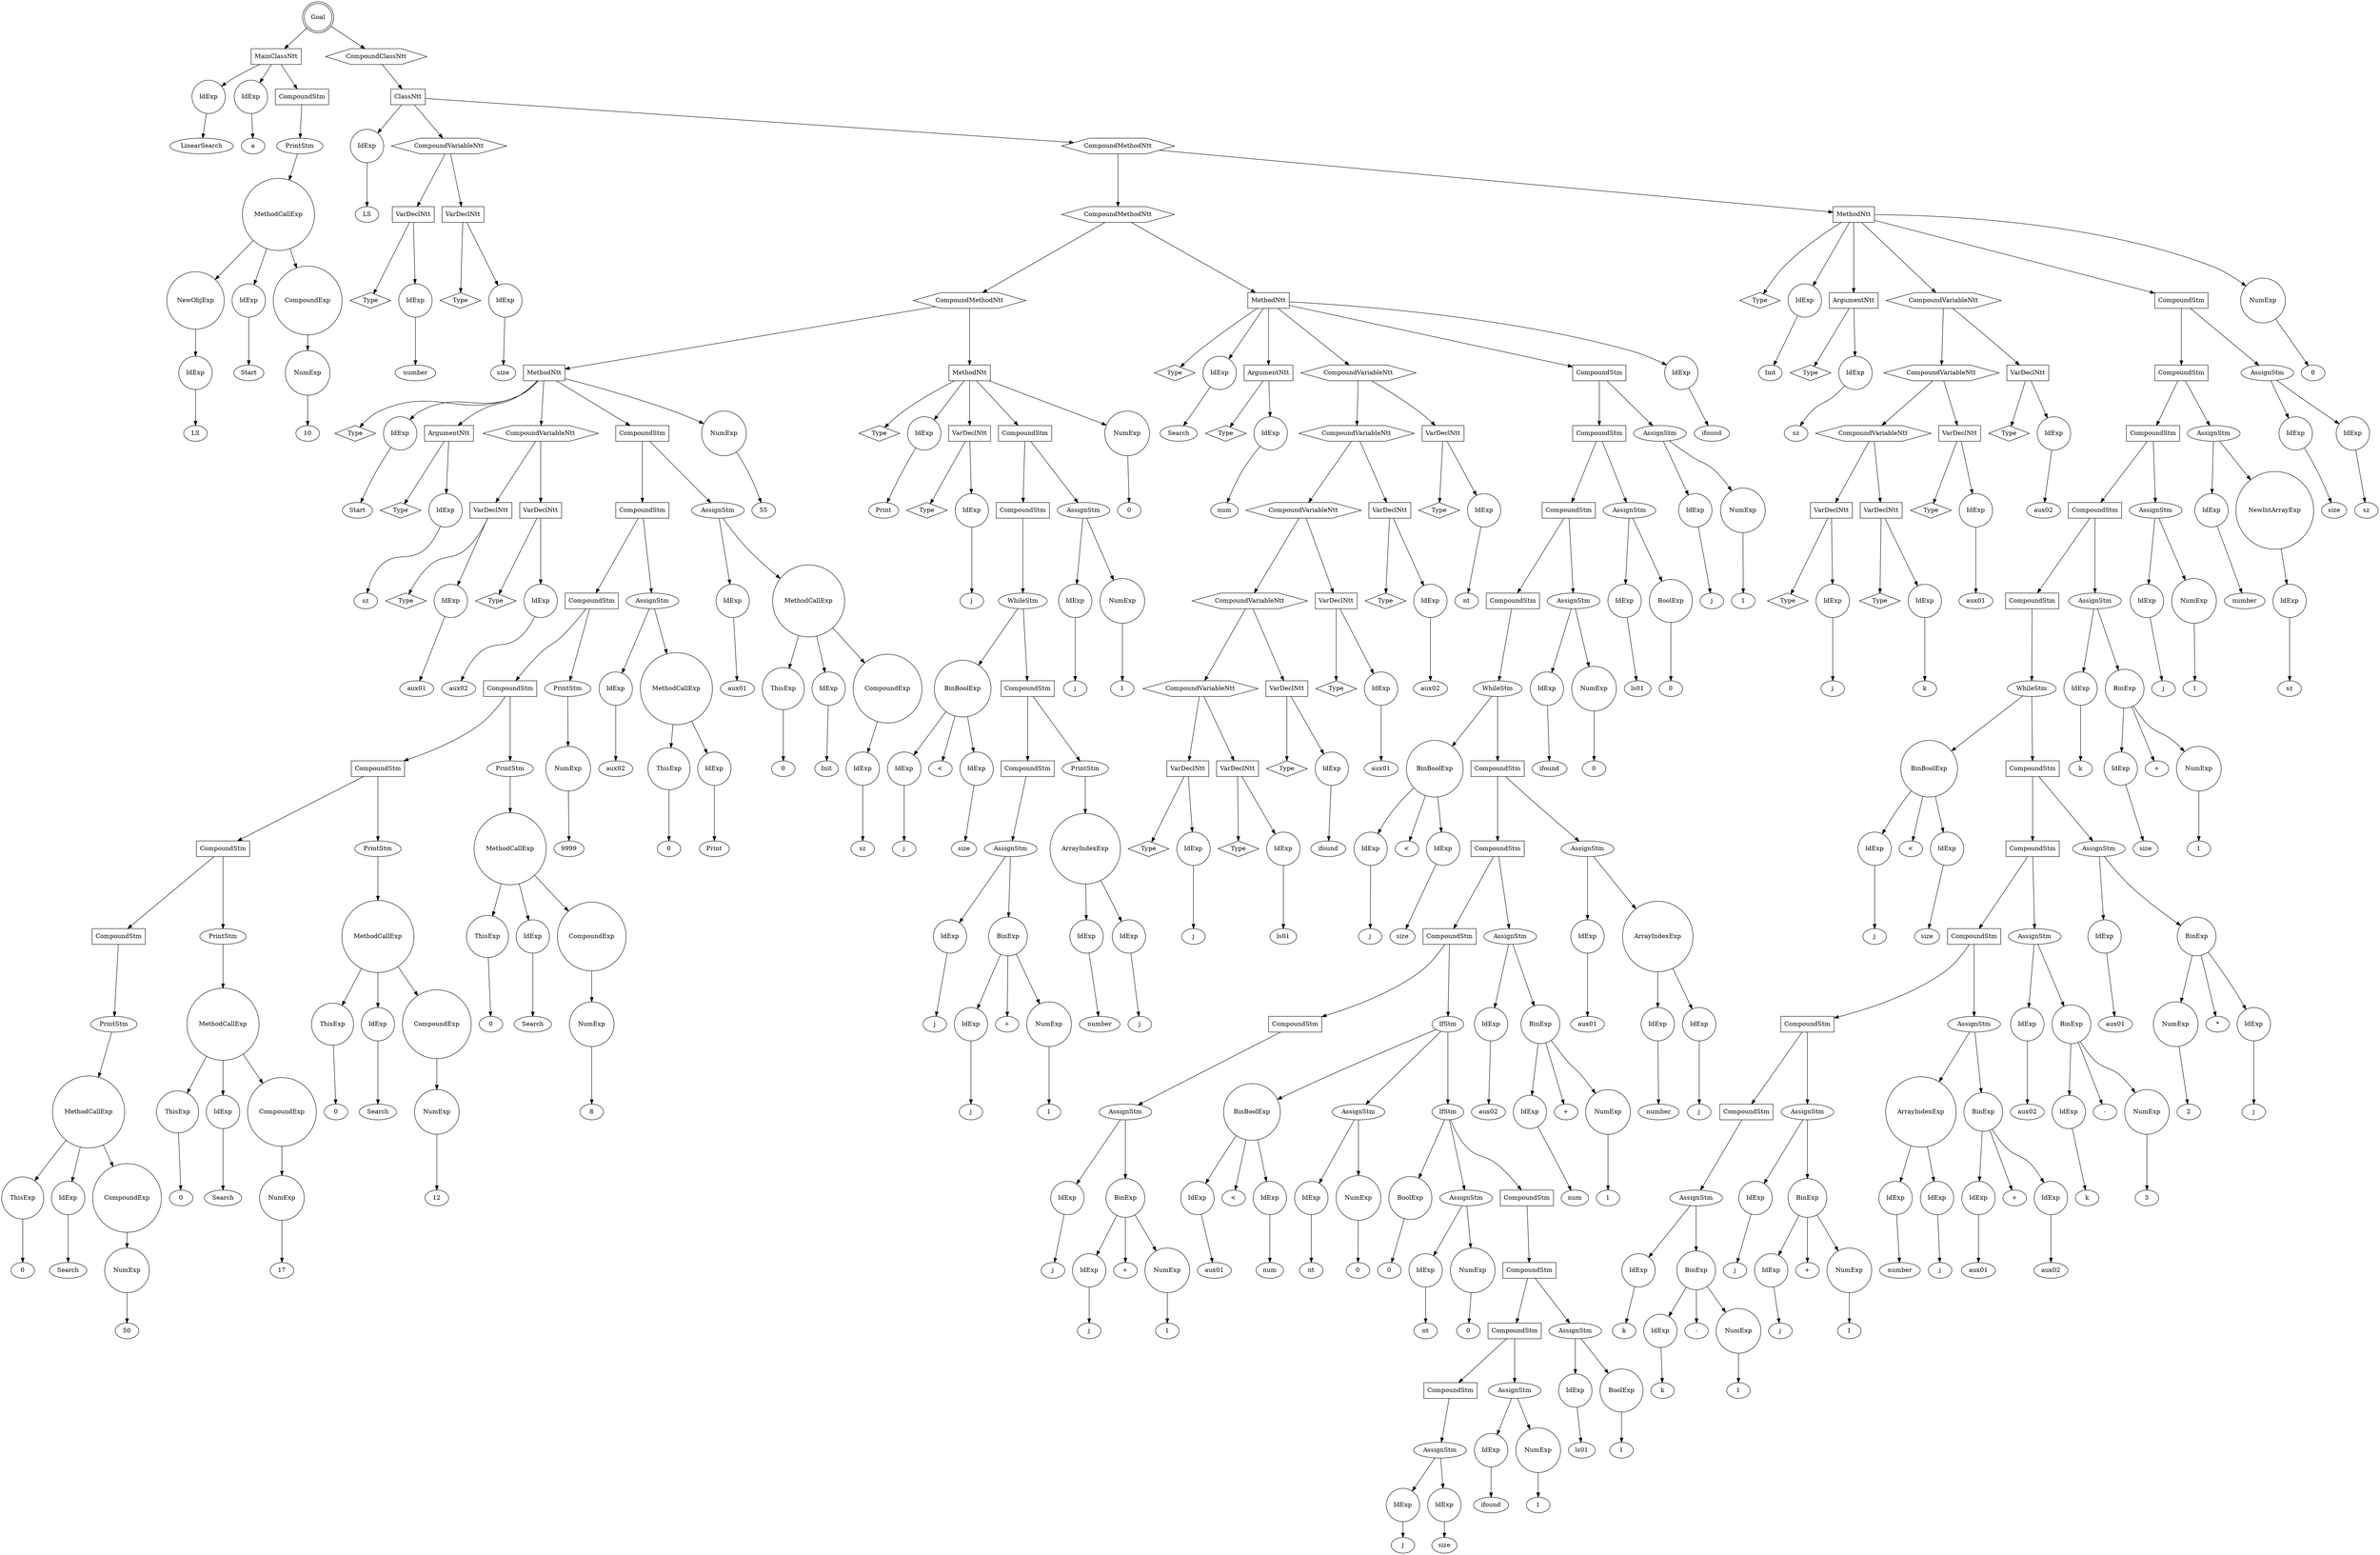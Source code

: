 digraph my_graph {
-1261421792;
-1261421792[label = "Goal", shape = "doublecircle"];
-1261421792->-1261434416;
-1261434416[label = "MainClassNtt", shape = "box"];
-1261434416->-1261433984
-1261433984[label = "IdExp", shape = "circle"];
-1261433984->-1261433968;
-1261433968[label = "LinearSearch"];
-1261434416->-1261434032
-1261434032[label = "IdExp", shape = "circle"];
-1261434032->-1261434016;
-1261434016[label = "a"];
-1261434416->-1261434368;
-1261434368[label = "CompoundStm", shape = "polygon"];
-1261434368->-1259339120;
-1259339120[label = "PrintStm", shape = "ellipse"];
-1259339120->-1261434320
-1261434320[label = "MethodCallExp", shape = "circle"];
-1261434320->-1261434128
-1261434128[label = "NewObjExp", shape = "circle"];
-1261434128->-1261434080
-1261434080[label = "IdExp", shape = "circle"];
-1261434080->-1261434064;
-1261434064[label = "LS"];
-1261434320->-1261434176
-1261434176[label = "IdExp", shape = "circle"];
-1261434176->-1261434160;
-1261434160[label = "Start"];
-1261434320->-1261434272;
-1261434272[label = "CompoundExp", shape = "circle"];
-1261434272->-1261434224
-1261434224[label = "NumExp", shape = "circle"];
-1261434224->-1261434208;
-1261434208[label = "10"];
-1261421792->-1261421744;
-1261421744[label = "CompoundClassNtt", shape = "hexagon"];
-1261421744->-1261421696;
-1261421696[label = "ClassNtt", shape = "box"];
-1261421696->-1261434464
-1261434464[label = "IdExp", shape = "circle"];
-1261434464->-1261434448;
-1261434448[label = "LS"];
-1261421696->-1261434752;
-1261434752[label = "CompoundVariableNtt", shape = "hexagon"];
-1261434752->-1261434560;
-1261434560[label = "VarDeclNtt", shape = "box"];
-1261434560->-1259339184;
-1259339184[label = "Type", shape = "diamond" ];
-1261434560->-1261434512
-1261434512[label = "IdExp", shape = "circle"];
-1261434512->-1261434496;
-1261434496[label = "number"];
-1261434752->-1261434704;
-1261434704[label = "VarDeclNtt", shape = "box"];
-1261434704->-1259339280;
-1259339280[label = "Type", shape = "diamond" ];
-1261434704->-1261434656
-1261434656[label = "IdExp", shape = "circle"];
-1261434656->-1261434640;
-1261434640[label = "size"];
-1261421696->-1261421648;
-1261421648[label = "CompoundMethodNtt", shape = "hexagon"];
-1261421648->-1261430384;
-1261430384[label = "CompoundMethodNtt", shape = "hexagon"];
-1261430384->-1261432304;
-1261432304[label = "CompoundMethodNtt", shape = "hexagon"];
-1261432304->-1250949168;
-1250949168[label = "MethodNtt", shape = "box"];
-1250949168->-1259339376;
-1259339376[label = "Type", shape = "diamond" ];
-1250949168->-1261434800
-1261434800[label = "IdExp", shape = "circle"];
-1261434800->-1261434784;
-1261434784[label = "Start"];
-1250949168->-1261434896;
-1261434896[label = "ArgumentNtt", shape = "box"];
-1261434896->-1259339440;
-1259339440[label = "Type", shape = "diamond" ];
-1261434896->-1261434848
-1261434848[label = "IdExp", shape = "circle"];
-1261434848->-1261434832;
-1261434832[label = "sz"];
-1250949168->-1261435232;
-1261435232[label = "CompoundVariableNtt", shape = "hexagon"];
-1261435232->-1261435040;
-1261435040[label = "VarDeclNtt", shape = "box"];
-1261435040->-1259339536;
-1259339536[label = "Type", shape = "diamond" ];
-1261435040->-1261434992
-1261434992[label = "IdExp", shape = "circle"];
-1261434992->-1261434976;
-1261434976[label = "aux01"];
-1261435232->-1261435184;
-1261435184[label = "VarDeclNtt", shape = "box"];
-1261435184->-1259339632;
-1259339632[label = "Type", shape = "diamond" ];
-1261435184->-1261435136
-1261435136[label = "IdExp", shape = "circle"];
-1261435136->-1261435120;
-1261435120[label = "aux02"];
-1250949168->-1261431008;
-1261431008[label = "CompoundStm", shape = "polygon"];
-1261431008->-1261430960;
-1261430960[label = "CompoundStm", shape = "polygon"];
-1261430960->-1261430912;
-1261430912[label = "CompoundStm", shape = "polygon"];
-1261430912->-1261430864;
-1261430864[label = "CompoundStm", shape = "polygon"];
-1261430864->-1261430816;
-1261430816[label = "CompoundStm", shape = "polygon"];
-1261430816->-1261436912;
-1261436912[label = "CompoundStm", shape = "polygon"];
-1261436912->-1261436864;
-1261436864[label = "CompoundStm", shape = "polygon"];
-1261436864->-1259336144;
-1259336144[label = "PrintStm", shape = "ellipse"];
-1259336144->-1261436816
-1261436816[label = "MethodCallExp", shape = "circle"];
-1261436816->-1261436624
-1261436624[label = "ThisExp", shape = "circle"];
-1261436624->-1261436608;
-1261436608[label = "0"];
-1261436816->-1261436672
-1261436672[label = "IdExp", shape = "circle"];
-1261436672->-1261436656;
-1261436656[label = "Search"];
-1261436816->-1261436768;
-1261436768[label = "CompoundExp", shape = "circle"];
-1261436768->-1261436720
-1261436720[label = "NumExp", shape = "circle"];
-1261436720->-1261436704;
-1261436704[label = "50"];
-1261436912->-1259336080;
-1259336080[label = "PrintStm", shape = "ellipse"];
-1259336080->-1261436576
-1261436576[label = "MethodCallExp", shape = "circle"];
-1261436576->-1261436384
-1261436384[label = "ThisExp", shape = "circle"];
-1261436384->-1261436368;
-1261436368[label = "0"];
-1261436576->-1261436432
-1261436432[label = "IdExp", shape = "circle"];
-1261436432->-1261436416;
-1261436416[label = "Search"];
-1261436576->-1261436528;
-1261436528[label = "CompoundExp", shape = "circle"];
-1261436528->-1261436480
-1261436480[label = "NumExp", shape = "circle"];
-1261436480->-1261436464;
-1261436464[label = "17"];
-1261430816->-1259336016;
-1259336016[label = "PrintStm", shape = "ellipse"];
-1259336016->-1261436336
-1261436336[label = "MethodCallExp", shape = "circle"];
-1261436336->-1261436144
-1261436144[label = "ThisExp", shape = "circle"];
-1261436144->-1261436128;
-1261436128[label = "0"];
-1261436336->-1261436192
-1261436192[label = "IdExp", shape = "circle"];
-1261436192->-1261436176;
-1261436176[label = "Search"];
-1261436336->-1261436288;
-1261436288[label = "CompoundExp", shape = "circle"];
-1261436288->-1261436240
-1261436240[label = "NumExp", shape = "circle"];
-1261436240->-1261436224;
-1261436224[label = "12"];
-1261430864->-1259335952;
-1259335952[label = "PrintStm", shape = "ellipse"];
-1259335952->-1261436096
-1261436096[label = "MethodCallExp", shape = "circle"];
-1261436096->-1261435904
-1261435904[label = "ThisExp", shape = "circle"];
-1261435904->-1261435888;
-1261435888[label = "0"];
-1261436096->-1261435952
-1261435952[label = "IdExp", shape = "circle"];
-1261435952->-1261435936;
-1261435936[label = "Search"];
-1261436096->-1261436048;
-1261436048[label = "CompoundExp", shape = "circle"];
-1261436048->-1261436000
-1261436000[label = "NumExp", shape = "circle"];
-1261436000->-1261435984;
-1261435984[label = "8"];
-1261430912->-1259335856;
-1259335856[label = "PrintStm", shape = "ellipse"];
-1259335856->-1261435856
-1261435856[label = "NumExp", shape = "circle"];
-1261435856->-1261435840;
-1261435840[label = "9999"];
-1261430960->-1261435808;
-1261435808[label = "AssignStm", shape = "ellipse"];
-1261435808->-1261435616
-1261435616[label = "IdExp", shape = "circle"];
-1261435616->-1261435600;
-1261435600[label = "aux02"];
-1261435808->-1261435760
-1261435760[label = "MethodCallExp", shape = "circle"];
-1261435760->-1261435664
-1261435664[label = "ThisExp", shape = "circle"];
-1261435664->-1261435648;
-1261435648[label = "0"];
-1261435760->-1261435712
-1261435712[label = "IdExp", shape = "circle"];
-1261435712->-1261435696;
-1261435696[label = "Print"];
-1261431008->-1261435568;
-1261435568[label = "AssignStm", shape = "ellipse"];
-1261435568->-1261435280
-1261435280[label = "IdExp", shape = "circle"];
-1261435280->-1261435264;
-1261435264[label = "aux01"];
-1261435568->-1261435520
-1261435520[label = "MethodCallExp", shape = "circle"];
-1261435520->-1261435328
-1261435328[label = "ThisExp", shape = "circle"];
-1261435328->-1261435312;
-1261435312[label = "0"];
-1261435520->-1261435376
-1261435376[label = "IdExp", shape = "circle"];
-1261435376->-1261435360;
-1261435360[label = "Init"];
-1261435520->-1261435472;
-1261435472[label = "CompoundExp", shape = "circle"];
-1261435472->-1261435424
-1261435424[label = "IdExp", shape = "circle"];
-1261435424->-1261435408;
-1261435408[label = "sz"];
-1250949168->-1261431056
-1261431056[label = "NumExp", shape = "circle"];
-1261431056->-1261431040;
-1261431040[label = "55"];
-1261432304->-1250949296;
-1250949296[label = "MethodNtt", shape = "box"];
-1250949296->-1259336176;
-1259336176[label = "Type", shape = "diamond" ];
-1250949296->-1261431152
-1261431152[label = "IdExp", shape = "circle"];
-1261431152->-1261431136;
-1261431136[label = "Print"];
-1250949296->-1261431248;
-1261431248[label = "VarDeclNtt", shape = "box"];
-1261431248->-1259336240;
-1259336240[label = "Type", shape = "diamond" ];
-1261431248->-1261431200
-1261431200[label = "IdExp", shape = "circle"];
-1261431200->-1261431184;
-1261431184[label = "j"];
-1250949296->-1261432208;
-1261432208[label = "CompoundStm", shape = "polygon"];
-1261432208->-1261432160;
-1261432160[label = "CompoundStm", shape = "polygon"];
-1261432160->-1261432112;
-1261432112[label = "WhileStm", shape = "ellipse"];
-1261432112->-1261431584;
-1261431584[label = "BinBoolExp", shape = "circle"];
-1261431584->-1261431488
-1261431488[label = "IdExp", shape = "circle"];
-1261431488->-1261431472;
-1261431472[label = "j"];
-1261431584->-1261431560;
-1261431560[label = "<" ];
-1261431584->-1261431536
-1261431536[label = "IdExp", shape = "circle"];
-1261431536->-1261431520;
-1261431520[label = "size"];
-1261432112->-1261432064;
-1261432064[label = "CompoundStm", shape = "polygon"];
-1261432064->-1261432016;
-1261432016[label = "CompoundStm", shape = "polygon"];
-1261432016->-1261431968;
-1261431968[label = "AssignStm", shape = "ellipse"];
-1261431968->-1261431776
-1261431776[label = "IdExp", shape = "circle"];
-1261431776->-1261431760;
-1261431760[label = "j"];
-1261431968->-1261431920;
-1261431920[label = "BinExp", shape = "circle"];
-1261431920->-1261431824
-1261431824[label = "IdExp", shape = "circle"];
-1261431824->-1261431808;
-1261431808[label = "j"];
-1261431920->-1261431896;
-1261431896[label = "+" ];
-1261431920->-1261431872
-1261431872[label = "NumExp", shape = "circle"];
-1261431872->-1261431856;
-1261431856[label = "1"];
-1261432064->-1259336496;
-1259336496[label = "PrintStm", shape = "ellipse"];
-1259336496->-1261431728
-1261431728[label = "ArrayIndexExp", shape = "circle"];
-1261431728->-1261431632
-1261431632[label = "IdExp", shape = "circle"];
-1261431632->-1261431616;
-1261431616[label = "number"];
-1261431728->-1261431680
-1261431680[label = "IdExp", shape = "circle"];
-1261431680->-1261431664;
-1261431664[label = "j"];
-1261432208->-1261431440;
-1261431440[label = "AssignStm", shape = "ellipse"];
-1261431440->-1261431344
-1261431344[label = "IdExp", shape = "circle"];
-1261431344->-1261431328;
-1261431328[label = "j"];
-1261431440->-1261431392
-1261431392[label = "NumExp", shape = "circle"];
-1261431392->-1261431376;
-1261431376[label = "1"];
-1250949296->-1261432256
-1261432256[label = "NumExp", shape = "circle"];
-1261432256->-1261432240;
-1261432240[label = "0"];
-1261430384->-1250949616;
-1250949616[label = "MethodNtt", shape = "box"];
-1250949616->-1259336592;
-1259336592[label = "Type", shape = "diamond" ];
-1250949616->-1261432352
-1261432352[label = "IdExp", shape = "circle"];
-1261432352->-1261432336;
-1261432336[label = "Search"];
-1250949616->-1261432448;
-1261432448[label = "ArgumentNtt", shape = "box"];
-1261432448->-1259336656;
-1259336656[label = "Type", shape = "diamond" ];
-1261432448->-1261432400
-1261432400[label = "IdExp", shape = "circle"];
-1261432400->-1261432384;
-1261432384[label = "num"];
-1250949616->-1261433360;
-1261433360[label = "CompoundVariableNtt", shape = "hexagon"];
-1261433360->-1261433216;
-1261433216[label = "CompoundVariableNtt", shape = "hexagon"];
-1261433216->-1261433072;
-1261433072[label = "CompoundVariableNtt", shape = "hexagon"];
-1261433072->-1261432928;
-1261432928[label = "CompoundVariableNtt", shape = "hexagon"];
-1261432928->-1261432784;
-1261432784[label = "CompoundVariableNtt", shape = "hexagon"];
-1261432784->-1261432592;
-1261432592[label = "VarDeclNtt", shape = "box"];
-1261432592->-1259336752;
-1259336752[label = "Type", shape = "diamond" ];
-1261432592->-1261432544
-1261432544[label = "IdExp", shape = "circle"];
-1261432544->-1261432528;
-1261432528[label = "j"];
-1261432784->-1261432736;
-1261432736[label = "VarDeclNtt", shape = "box"];
-1261432736->-1259336816;
-1259336816[label = "Type", shape = "diamond" ];
-1261432736->-1261432688
-1261432688[label = "IdExp", shape = "circle"];
-1261432688->-1261432672;
-1261432672[label = "ls01"];
-1261432928->-1261432880;
-1261432880[label = "VarDeclNtt", shape = "box"];
-1261432880->-1259336912;
-1259336912[label = "Type", shape = "diamond" ];
-1261432880->-1261432832
-1261432832[label = "IdExp", shape = "circle"];
-1261432832->-1261432816;
-1261432816[label = "ifound"];
-1261433072->-1261433024;
-1261433024[label = "VarDeclNtt", shape = "box"];
-1261433024->-1259337008;
-1259337008[label = "Type", shape = "diamond" ];
-1261433024->-1261432976
-1261432976[label = "IdExp", shape = "circle"];
-1261432976->-1261432960;
-1261432960[label = "aux01"];
-1261433216->-1261433168;
-1261433168[label = "VarDeclNtt", shape = "box"];
-1261433168->-1259337072;
-1259337072[label = "Type", shape = "diamond" ];
-1261433168->-1261433120
-1261433120[label = "IdExp", shape = "circle"];
-1261433120->-1261433104;
-1261433104[label = "aux02"];
-1261433360->-1261433312;
-1261433312[label = "VarDeclNtt", shape = "box"];
-1261433312->-1259337136;
-1259337136[label = "Type", shape = "diamond" ];
-1261433312->-1261433264
-1261433264[label = "IdExp", shape = "circle"];
-1261433264->-1261433248;
-1261433248[label = "nt"];
-1250949616->-1261430288;
-1261430288[label = "CompoundStm", shape = "polygon"];
-1261430288->-1261430240;
-1261430240[label = "CompoundStm", shape = "polygon"];
-1261430240->-1261430192;
-1261430192[label = "CompoundStm", shape = "polygon"];
-1261430192->-1261430144;
-1261430144[label = "CompoundStm", shape = "polygon"];
-1261430144->-1261430096;
-1261430096[label = "WhileStm", shape = "ellipse"];
-1261430096->-1261427792;
-1261427792[label = "BinBoolExp", shape = "circle"];
-1261427792->-1261433840
-1261433840[label = "IdExp", shape = "circle"];
-1261433840->-1261433824;
-1261433824[label = "j"];
-1261427792->-1261427768;
-1261427768[label = "<" ];
-1261427792->-1261427744
-1261427744[label = "IdExp", shape = "circle"];
-1261427744->-1261427728;
-1261427728[label = "size"];
-1261430096->-1261430048;
-1261430048[label = "CompoundStm", shape = "polygon"];
-1261430048->-1261430000;
-1261430000[label = "CompoundStm", shape = "polygon"];
-1261430000->-1261429952;
-1261429952[label = "CompoundStm", shape = "polygon"];
-1261429952->-1261429904;
-1261429904[label = "CompoundStm", shape = "polygon"];
-1261429904->-1261429856;
-1261429856[label = "AssignStm", shape = "ellipse"];
-1261429856->-1261429664
-1261429664[label = "IdExp", shape = "circle"];
-1261429664->-1261429648;
-1261429648[label = "j"];
-1261429856->-1261429808;
-1261429808[label = "BinExp", shape = "circle"];
-1261429808->-1261429712
-1261429712[label = "IdExp", shape = "circle"];
-1261429712->-1261429696;
-1261429696[label = "j"];
-1261429808->-1261429784;
-1261429784[label = "+" ];
-1261429808->-1261429760
-1261429760[label = "NumExp", shape = "circle"];
-1261429760->-1261429744;
-1261429744[label = "1"];
-1261429952->-1261429616;
-1261429616[label = "IfStm", shape = "ellipse"];
-1261429616->-1261428416;
-1261428416[label = "BinBoolExp", shape = "circle"];
-1261428416->-1261428320
-1261428320[label = "IdExp", shape = "circle"];
-1261428320->-1261428304;
-1261428304[label = "aux01"];
-1261428416->-1261428392;
-1261428392[label = "<" ];
-1261428416->-1261428368
-1261428368[label = "IdExp", shape = "circle"];
-1261428368->-1261428352;
-1261428352[label = "num"];
-1261429616->-1261428560;
-1261428560[label = "AssignStm", shape = "ellipse"];
-1261428560->-1261428464
-1261428464[label = "IdExp", shape = "circle"];
-1261428464->-1261428448;
-1261428448[label = "nt"];
-1261428560->-1261428512
-1261428512[label = "NumExp", shape = "circle"];
-1261428512->-1261428496;
-1261428496[label = "0"];
-1261429616->-1261429568;
-1261429568[label = "IfStm", shape = "ellipse"];
-1261429568->-1261428752
-1261428752[label = "BoolExp", shape = "circle"];
-1261428752->-1261428736;
-1261428736[label = "0"];
-1261429568->-1261428896;
-1261428896[label = "AssignStm", shape = "ellipse"];
-1261428896->-1261428800
-1261428800[label = "IdExp", shape = "circle"];
-1261428800->-1261428784;
-1261428784[label = "nt"];
-1261428896->-1261428848
-1261428848[label = "NumExp", shape = "circle"];
-1261428848->-1261428832;
-1261428832[label = "0"];
-1261429568->-1261429520;
-1261429520[label = "CompoundStm", shape = "polygon"];
-1261429520->-1261429472;
-1261429472[label = "CompoundStm", shape = "polygon"];
-1261429472->-1261429424;
-1261429424[label = "CompoundStm", shape = "polygon"];
-1261429424->-1261429376;
-1261429376[label = "CompoundStm", shape = "polygon"];
-1261429376->-1261429328;
-1261429328[label = "AssignStm", shape = "ellipse"];
-1261429328->-1261429232
-1261429232[label = "IdExp", shape = "circle"];
-1261429232->-1261429216;
-1261429216[label = "j"];
-1261429328->-1261429280
-1261429280[label = "IdExp", shape = "circle"];
-1261429280->-1261429264;
-1261429264[label = "size"];
-1261429424->-1261429184;
-1261429184[label = "AssignStm", shape = "ellipse"];
-1261429184->-1261429088
-1261429088[label = "IdExp", shape = "circle"];
-1261429088->-1261429072;
-1261429072[label = "ifound"];
-1261429184->-1261429136
-1261429136[label = "NumExp", shape = "circle"];
-1261429136->-1261429120;
-1261429120[label = "1"];
-1261429472->-1261429040;
-1261429040[label = "AssignStm", shape = "ellipse"];
-1261429040->-1261428944
-1261428944[label = "IdExp", shape = "circle"];
-1261428944->-1261428928;
-1261428928[label = "ls01"];
-1261429040->-1261428992
-1261428992[label = "BoolExp", shape = "circle"];
-1261428992->-1261428976;
-1261428976[label = "1"];
-1261430000->-1261428272;
-1261428272[label = "AssignStm", shape = "ellipse"];
-1261428272->-1261428080
-1261428080[label = "IdExp", shape = "circle"];
-1261428080->-1261428064;
-1261428064[label = "aux02"];
-1261428272->-1261428224;
-1261428224[label = "BinExp", shape = "circle"];
-1261428224->-1261428128
-1261428128[label = "IdExp", shape = "circle"];
-1261428128->-1261428112;
-1261428112[label = "num"];
-1261428224->-1261428200;
-1261428200[label = "+" ];
-1261428224->-1261428176
-1261428176[label = "NumExp", shape = "circle"];
-1261428176->-1261428160;
-1261428160[label = "1"];
-1261430048->-1261428032;
-1261428032[label = "AssignStm", shape = "ellipse"];
-1261428032->-1261427840
-1261427840[label = "IdExp", shape = "circle"];
-1261427840->-1261427824;
-1261427824[label = "aux01"];
-1261428032->-1261427984
-1261427984[label = "ArrayIndexExp", shape = "circle"];
-1261427984->-1261427888
-1261427888[label = "IdExp", shape = "circle"];
-1261427888->-1261427872;
-1261427872[label = "number"];
-1261427984->-1261427936
-1261427936[label = "IdExp", shape = "circle"];
-1261427936->-1261427920;
-1261427920[label = "j"];
-1261430192->-1261433792;
-1261433792[label = "AssignStm", shape = "ellipse"];
-1261433792->-1261433696
-1261433696[label = "IdExp", shape = "circle"];
-1261433696->-1261433680;
-1261433680[label = "ifound"];
-1261433792->-1261433744
-1261433744[label = "NumExp", shape = "circle"];
-1261433744->-1261433728;
-1261433728[label = "0"];
-1261430240->-1261433648;
-1261433648[label = "AssignStm", shape = "ellipse"];
-1261433648->-1261433552
-1261433552[label = "IdExp", shape = "circle"];
-1261433552->-1261433536;
-1261433536[label = "ls01"];
-1261433648->-1261433600
-1261433600[label = "BoolExp", shape = "circle"];
-1261433600->-1261433584;
-1261433584[label = "0"];
-1261430288->-1261433504;
-1261433504[label = "AssignStm", shape = "ellipse"];
-1261433504->-1261433408
-1261433408[label = "IdExp", shape = "circle"];
-1261433408->-1261433392;
-1261433392[label = "j"];
-1261433504->-1261433456
-1261433456[label = "NumExp", shape = "circle"];
-1261433456->-1261433440;
-1261433440[label = "1"];
-1250949616->-1261430336
-1261430336[label = "IdExp", shape = "circle"];
-1261430336->-1261430320;
-1261430320[label = "ifound"];
-1261421648->-1250949744;
-1250949744[label = "MethodNtt", shape = "box"];
-1250949744->-1259333872;
-1259333872[label = "Type", shape = "diamond" ];
-1250949744->-1261430432
-1261430432[label = "IdExp", shape = "circle"];
-1261430432->-1261430416;
-1261430416[label = "Init"];
-1250949744->-1261430528;
-1261430528[label = "ArgumentNtt", shape = "box"];
-1261430528->-1259333936;
-1259333936[label = "Type", shape = "diamond" ];
-1261430528->-1261430480
-1261430480[label = "IdExp", shape = "circle"];
-1261430480->-1261430464;
-1261430464[label = "sz"];
-1250949744->-1261425008;
-1261425008[label = "CompoundVariableNtt", shape = "hexagon"];
-1261425008->-1261424864;
-1261424864[label = "CompoundVariableNtt", shape = "hexagon"];
-1261424864->-1261424720;
-1261424720[label = "CompoundVariableNtt", shape = "hexagon"];
-1261424720->-1261430672;
-1261430672[label = "VarDeclNtt", shape = "box"];
-1261430672->-1259334000;
-1259334000[label = "Type", shape = "diamond" ];
-1261430672->-1261430624
-1261430624[label = "IdExp", shape = "circle"];
-1261430624->-1261430608;
-1261430608[label = "j"];
-1261424720->-1261424672;
-1261424672[label = "VarDeclNtt", shape = "box"];
-1261424672->-1259334064;
-1259334064[label = "Type", shape = "diamond" ];
-1261424672->-1261430768
-1261430768[label = "IdExp", shape = "circle"];
-1261430768->-1261430752;
-1261430752[label = "k"];
-1261424864->-1261424816;
-1261424816[label = "VarDeclNtt", shape = "box"];
-1261424816->-1259334160;
-1259334160[label = "Type", shape = "diamond" ];
-1261424816->-1261424768
-1261424768[label = "IdExp", shape = "circle"];
-1261424768->-1261424752;
-1261424752[label = "aux01"];
-1261425008->-1261424960;
-1261424960[label = "VarDeclNtt", shape = "box"];
-1261424960->-1259334224;
-1259334224[label = "Type", shape = "diamond" ];
-1261424960->-1261424912
-1261424912[label = "IdExp", shape = "circle"];
-1261424912->-1261424896;
-1261424896[label = "aux02"];
-1250949744->-1261427696;
-1261427696[label = "CompoundStm", shape = "polygon"];
-1261427696->-1261427648;
-1261427648[label = "CompoundStm", shape = "polygon"];
-1261427648->-1261427600;
-1261427600[label = "CompoundStm", shape = "polygon"];
-1261427600->-1261427552;
-1261427552[label = "CompoundStm", shape = "polygon"];
-1261427552->-1261427504;
-1261427504[label = "CompoundStm", shape = "polygon"];
-1261427504->-1261427456;
-1261427456[label = "WhileStm", shape = "ellipse"];
-1261427456->-1261425872;
-1261425872[label = "BinBoolExp", shape = "circle"];
-1261425872->-1261425776
-1261425776[label = "IdExp", shape = "circle"];
-1261425776->-1261425760;
-1261425760[label = "j"];
-1261425872->-1261425848;
-1261425848[label = "<" ];
-1261425872->-1261425824
-1261425824[label = "IdExp", shape = "circle"];
-1261425824->-1261425808;
-1261425808[label = "size"];
-1261427456->-1261427408;
-1261427408[label = "CompoundStm", shape = "polygon"];
-1261427408->-1261427360;
-1261427360[label = "CompoundStm", shape = "polygon"];
-1261427360->-1261427312;
-1261427312[label = "CompoundStm", shape = "polygon"];
-1261427312->-1261427264;
-1261427264[label = "CompoundStm", shape = "polygon"];
-1261427264->-1261427216;
-1261427216[label = "CompoundStm", shape = "polygon"];
-1261427216->-1261427168;
-1261427168[label = "AssignStm", shape = "ellipse"];
-1261427168->-1261426976
-1261426976[label = "IdExp", shape = "circle"];
-1261426976->-1261426960;
-1261426960[label = "k"];
-1261427168->-1261427120;
-1261427120[label = "BinExp", shape = "circle"];
-1261427120->-1261427024
-1261427024[label = "IdExp", shape = "circle"];
-1261427024->-1261427008;
-1261427008[label = "k"];
-1261427120->-1261427096;
-1261427096[label = "-" ];
-1261427120->-1261427072
-1261427072[label = "NumExp", shape = "circle"];
-1261427072->-1261427056;
-1261427056[label = "1"];
-1261427264->-1261426928;
-1261426928[label = "AssignStm", shape = "ellipse"];
-1261426928->-1261426736
-1261426736[label = "IdExp", shape = "circle"];
-1261426736->-1261426720;
-1261426720[label = "j"];
-1261426928->-1261426880;
-1261426880[label = "BinExp", shape = "circle"];
-1261426880->-1261426784
-1261426784[label = "IdExp", shape = "circle"];
-1261426784->-1261426768;
-1261426768[label = "j"];
-1261426880->-1261426856;
-1261426856[label = "+" ];
-1261426880->-1261426832
-1261426832[label = "NumExp", shape = "circle"];
-1261426832->-1261426816;
-1261426816[label = "1"];
-1261427312->-1261426688;
-1261426688[label = "AssignStm", shape = "ellipse"];
-1261426688->-1261426496
-1261426496[label = "ArrayIndexExp", shape = "circle"];
-1261426496->-1261426400
-1261426400[label = "IdExp", shape = "circle"];
-1261426400->-1261426384;
-1261426384[label = "number"];
-1261426496->-1261426448
-1261426448[label = "IdExp", shape = "circle"];
-1261426448->-1261426432;
-1261426432[label = "j"];
-1261426688->-1261426640;
-1261426640[label = "BinExp", shape = "circle"];
-1261426640->-1261426544
-1261426544[label = "IdExp", shape = "circle"];
-1261426544->-1261426528;
-1261426528[label = "aux01"];
-1261426640->-1261426616;
-1261426616[label = "+" ];
-1261426640->-1261426592
-1261426592[label = "IdExp", shape = "circle"];
-1261426592->-1261426576;
-1261426576[label = "aux02"];
-1261427360->-1261426352;
-1261426352[label = "AssignStm", shape = "ellipse"];
-1261426352->-1261426160
-1261426160[label = "IdExp", shape = "circle"];
-1261426160->-1261426144;
-1261426144[label = "aux02"];
-1261426352->-1261426304;
-1261426304[label = "BinExp", shape = "circle"];
-1261426304->-1261426208
-1261426208[label = "IdExp", shape = "circle"];
-1261426208->-1261426192;
-1261426192[label = "k"];
-1261426304->-1261426280;
-1261426280[label = "-" ];
-1261426304->-1261426256
-1261426256[label = "NumExp", shape = "circle"];
-1261426256->-1261426240;
-1261426240[label = "3"];
-1261427408->-1261426112;
-1261426112[label = "AssignStm", shape = "ellipse"];
-1261426112->-1261425920
-1261425920[label = "IdExp", shape = "circle"];
-1261425920->-1261425904;
-1261425904[label = "aux01"];
-1261426112->-1261426064;
-1261426064[label = "BinExp", shape = "circle"];
-1261426064->-1261425968
-1261425968[label = "NumExp", shape = "circle"];
-1261425968->-1261425952;
-1261425952[label = "2"];
-1261426064->-1261426040;
-1261426040[label = "*" ];
-1261426064->-1261426016
-1261426016[label = "IdExp", shape = "circle"];
-1261426016->-1261426000;
-1261426000[label = "j"];
-1261427552->-1261425728;
-1261425728[label = "AssignStm", shape = "ellipse"];
-1261425728->-1261425536
-1261425536[label = "IdExp", shape = "circle"];
-1261425536->-1261425520;
-1261425520[label = "k"];
-1261425728->-1261425680;
-1261425680[label = "BinExp", shape = "circle"];
-1261425680->-1261425584
-1261425584[label = "IdExp", shape = "circle"];
-1261425584->-1261425568;
-1261425568[label = "size"];
-1261425680->-1261425656;
-1261425656[label = "+" ];
-1261425680->-1261425632
-1261425632[label = "NumExp", shape = "circle"];
-1261425632->-1261425616;
-1261425616[label = "1"];
-1261427600->-1261425488;
-1261425488[label = "AssignStm", shape = "ellipse"];
-1261425488->-1261425392
-1261425392[label = "IdExp", shape = "circle"];
-1261425392->-1261425376;
-1261425376[label = "j"];
-1261425488->-1261425440
-1261425440[label = "NumExp", shape = "circle"];
-1261425440->-1261425424;
-1261425424[label = "1"];
-1261427648->-1261425344;
-1261425344[label = "AssignStm", shape = "ellipse"];
-1261425344->-1261425200
-1261425200[label = "IdExp", shape = "circle"];
-1261425200->-1261425184;
-1261425184[label = "number"];
-1261425344->-1261425296
-1261425296[label = "NewIntArrayExp", shape = "circle"];
-1261425296->-1261425248
-1261425248[label = "IdExp", shape = "circle"];
-1261425248->-1261425232;
-1261425232[label = "sz"];
-1261427696->-1261425152;
-1261425152[label = "AssignStm", shape = "ellipse"];
-1261425152->-1261425056
-1261425056[label = "IdExp", shape = "circle"];
-1261425056->-1261425040;
-1261425040[label = "size"];
-1261425152->-1261425104
-1261425104[label = "IdExp", shape = "circle"];
-1261425104->-1261425088;
-1261425088[label = "sz"];
-1250949744->-1261421600
-1261421600[label = "NumExp", shape = "circle"];
-1261421600->-1261421584;
-1261421584[label = "0"];

}